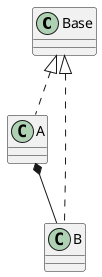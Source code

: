 @startuml
'https://plantuml.com/class-diagram

class Base{
}

class A {
}

class B {
}

Base <|.. A
Base <|.. B

A *-- B

@enduml